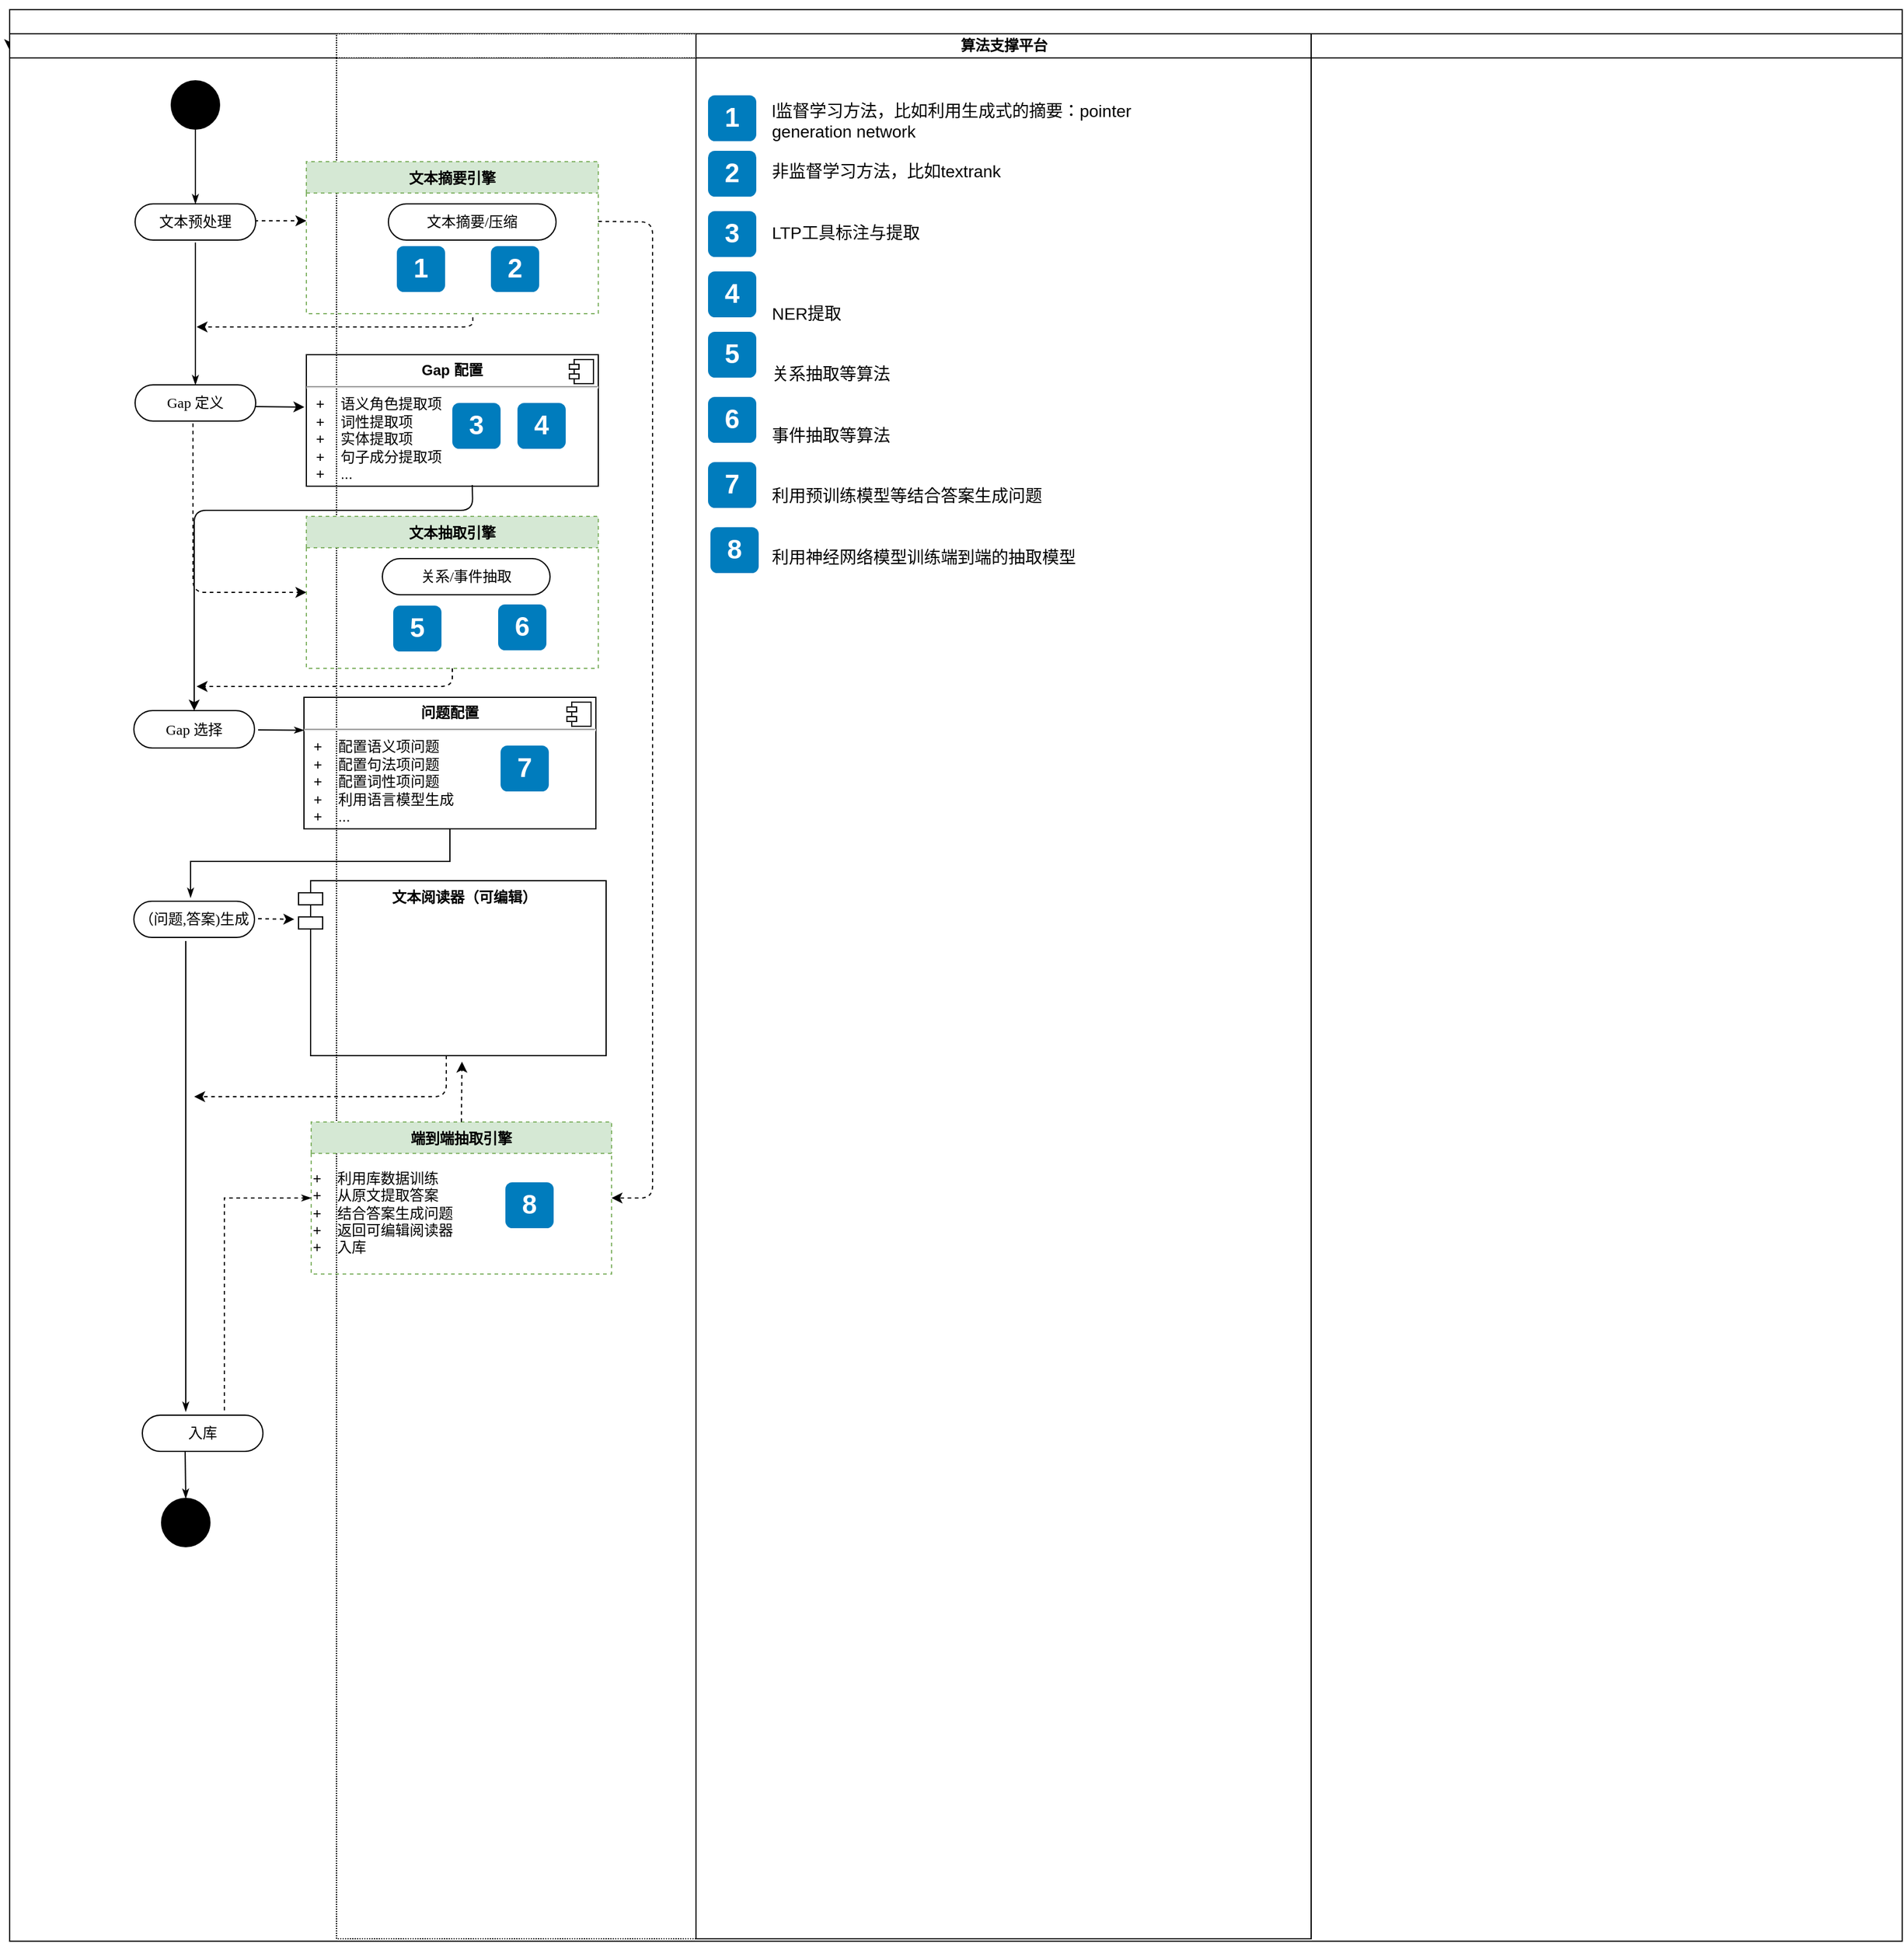 <mxfile version="13.8.1" type="github">
  <diagram name="Page-1" id="0783ab3e-0a74-02c8-0abd-f7b4e66b4bec">
    <mxGraphModel dx="1632" dy="1537" grid="0" gridSize="10" guides="1" tooltips="1" connect="1" arrows="1" fold="1" page="1" pageScale="1" pageWidth="850" pageHeight="1100" background="#ffffff" math="0" shadow="0">
      <root>
        <mxCell id="0" />
        <mxCell id="1" parent="0" />
        <mxCell id="EHw5fTGMVFigAya_iY1D-30" style="edgeStyle=orthogonalEdgeStyle;rounded=0;orthogonalLoop=1;jettySize=auto;html=1;exitX=0.5;exitY=0;exitDx=0;exitDy=0;entryX=0.5;entryY=0.007;entryDx=0;entryDy=0;entryPerimeter=0;" parent="1" source="1c1d494c118603dd-1" target="1c1d494c118603dd-1" edge="1">
          <mxGeometry relative="1" as="geometry" />
        </mxCell>
        <mxCell id="F5PiqvwF1I0bkjG4wA5f-26" value="" style="endArrow=classic;html=1;dashed=1;" parent="1" edge="1">
          <mxGeometry width="50" height="50" relative="1" as="geometry">
            <mxPoint x="100" y="168" as="sourcePoint" />
            <mxPoint x="143" y="168" as="targetPoint" />
          </mxGeometry>
        </mxCell>
        <mxCell id="F5PiqvwF1I0bkjG4wA5f-34" value="&lt;br&gt;&lt;br&gt;&lt;br&gt;" style="text;html=1;align=center;verticalAlign=middle;resizable=0;points=[];autosize=1;" parent="1" vertex="1">
          <mxGeometry x="175" y="134" width="10" height="46" as="geometry" />
        </mxCell>
        <mxCell id="1c1d494c118603dd-1" value="" style="swimlane;html=1;childLayout=stackLayout;startSize=20;rounded=0;shadow=0;comic=0;labelBackgroundColor=none;strokeWidth=1;fontFamily=Verdana;fontSize=12;align=center;" parent="1" vertex="1">
          <mxGeometry x="-103" y="-7" width="1569" height="1601" as="geometry" />
        </mxCell>
        <mxCell id="EHw5fTGMVFigAya_iY1D-39" style="edgeStyle=orthogonalEdgeStyle;rounded=0;orthogonalLoop=1;jettySize=auto;html=1;exitX=0;exitY=0;exitDx=0;exitDy=0;entryX=0;entryY=0.021;entryDx=0;entryDy=0;entryPerimeter=0;" parent="1c1d494c118603dd-1" source="1c1d494c118603dd-2" target="1c1d494c118603dd-1" edge="1">
          <mxGeometry relative="1" as="geometry" />
        </mxCell>
        <mxCell id="1c1d494c118603dd-2" value="文本结构化平台" style="swimlane;html=1;startSize=20;" parent="1c1d494c118603dd-1" vertex="1">
          <mxGeometry y="20" width="1569" height="1581" as="geometry" />
        </mxCell>
        <mxCell id="1c1d494c118603dd-35" style="edgeStyle=none;rounded=0;html=1;labelBackgroundColor=none;startArrow=none;startFill=0;startSize=5;endArrow=classicThin;endFill=1;endSize=5;jettySize=auto;orthogonalLoop=1;strokeWidth=1;fontFamily=Verdana;fontSize=12" parent="1c1d494c118603dd-2" edge="1">
          <mxGeometry relative="1" as="geometry">
            <mxPoint x="187" y="392" as="sourcePoint" />
            <mxPoint x="187" y="392" as="targetPoint" />
          </mxGeometry>
        </mxCell>
        <mxCell id="F5PiqvwF1I0bkjG4wA5f-38" style="edgeStyle=none;rounded=0;html=1;labelBackgroundColor=none;startArrow=none;startFill=0;startSize=5;endArrow=classicThin;endFill=1;endSize=5;jettySize=auto;orthogonalLoop=1;strokeWidth=1;fontFamily=Verdana;fontSize=12;entryX=0;entryY=0.25;entryDx=0;entryDy=0;" parent="1c1d494c118603dd-2" target="F5PiqvwF1I0bkjG4wA5f-57" edge="1">
          <mxGeometry relative="1" as="geometry">
            <mxPoint x="206" y="577" as="sourcePoint" />
            <mxPoint x="150" y="714" as="targetPoint" />
          </mxGeometry>
        </mxCell>
        <mxCell id="F5PiqvwF1I0bkjG4wA5f-110" style="edgeStyle=none;rounded=0;html=1;labelBackgroundColor=none;startArrow=none;startFill=0;startSize=5;endArrow=classicThin;endFill=1;endSize=5;jettySize=auto;orthogonalLoop=1;strokeWidth=1;fontFamily=Verdana;fontSize=12;" parent="1c1d494c118603dd-2" edge="1">
          <mxGeometry relative="1" as="geometry">
            <mxPoint x="146" y="752" as="sourcePoint" />
            <mxPoint x="146" y="1142" as="targetPoint" />
          </mxGeometry>
        </mxCell>
        <mxCell id="bYrGt1ff7ja5RZAzN5GY-6" style="edgeStyle=none;rounded=0;html=1;labelBackgroundColor=none;startArrow=none;startFill=0;startSize=5;endArrow=classicThin;endFill=1;endSize=5;jettySize=auto;orthogonalLoop=1;strokeWidth=1;fontFamily=Verdana;fontSize=12;exitX=0.5;exitY=1;exitDx=0;exitDy=0;" edge="1" parent="1c1d494c118603dd-2">
          <mxGeometry relative="1" as="geometry">
            <mxPoint x="145.5" y="1175" as="sourcePoint" />
            <mxPoint x="146" y="1214" as="targetPoint" />
          </mxGeometry>
        </mxCell>
        <mxCell id="F5PiqvwF1I0bkjG4wA5f-95" value="" style="ellipse;whiteSpace=wrap;html=1;rounded=0;shadow=0;comic=0;labelBackgroundColor=none;strokeWidth=1;fillColor=#000000;fontFamily=Verdana;fontSize=12;align=center;" parent="1c1d494c118603dd-2" vertex="1">
          <mxGeometry x="126" y="1214" width="40" height="40" as="geometry" />
        </mxCell>
        <mxCell id="F5PiqvwF1I0bkjG4wA5f-4" value="" style="ellipse;whiteSpace=wrap;html=1;rounded=0;shadow=0;comic=0;labelBackgroundColor=none;strokeWidth=1;fillColor=#000000;fontFamily=Verdana;fontSize=12;align=center;" parent="1c1d494c118603dd-2" vertex="1">
          <mxGeometry x="134" y="39" width="40" height="40" as="geometry" />
        </mxCell>
        <mxCell id="F5PiqvwF1I0bkjG4wA5f-6" style="edgeStyle=none;rounded=0;html=1;labelBackgroundColor=none;startArrow=none;startFill=0;startSize=5;endArrow=classicThin;endFill=1;endSize=5;jettySize=auto;orthogonalLoop=1;strokeWidth=1;fontFamily=Verdana;fontSize=12;entryX=0.5;entryY=0;entryDx=0;entryDy=0;exitX=0.5;exitY=1;exitDx=0;exitDy=0;" parent="1c1d494c118603dd-2" source="F5PiqvwF1I0bkjG4wA5f-4" target="F5PiqvwF1I0bkjG4wA5f-5" edge="1">
          <mxGeometry relative="1" as="geometry">
            <mxPoint x="342" y="749" as="sourcePoint" />
            <mxPoint x="342" y="717" as="targetPoint" />
          </mxGeometry>
        </mxCell>
        <mxCell id="F5PiqvwF1I0bkjG4wA5f-5" value="文本预处理" style="rounded=1;whiteSpace=wrap;html=1;shadow=0;comic=0;labelBackgroundColor=none;strokeWidth=1;fontFamily=Verdana;fontSize=12;align=center;arcSize=50;" parent="1c1d494c118603dd-2" vertex="1">
          <mxGeometry x="104" y="141" width="100" height="30" as="geometry" />
        </mxCell>
        <mxCell id="F5PiqvwF1I0bkjG4wA5f-27" value="" style="endArrow=classic;html=1;dashed=1;" parent="1c1d494c118603dd-2" edge="1">
          <mxGeometry width="50" height="50" relative="1" as="geometry">
            <mxPoint x="384" y="235" as="sourcePoint" />
            <mxPoint x="155" y="243" as="targetPoint" />
            <Array as="points">
              <mxPoint x="384" y="243" />
            </Array>
          </mxGeometry>
        </mxCell>
        <mxCell id="F5PiqvwF1I0bkjG4wA5f-36" style="edgeStyle=none;rounded=0;html=1;labelBackgroundColor=none;startArrow=none;startFill=0;startSize=5;endArrow=classicThin;endFill=1;endSize=5;jettySize=auto;orthogonalLoop=1;strokeWidth=1;fontFamily=Verdana;fontSize=12;entryX=0.5;entryY=0;entryDx=0;entryDy=0;" parent="1c1d494c118603dd-2" target="F5PiqvwF1I0bkjG4wA5f-28" edge="1">
          <mxGeometry relative="1" as="geometry">
            <mxPoint x="154" y="173" as="sourcePoint" />
            <mxPoint x="153.5" y="265" as="targetPoint" />
          </mxGeometry>
        </mxCell>
        <mxCell id="F5PiqvwF1I0bkjG4wA5f-47" value="" style="endArrow=classic;html=1;exitX=0.5;exitY=1;exitDx=0;exitDy=0;entryX=0.5;entryY=0;entryDx=0;entryDy=0;" parent="1c1d494c118603dd-2" target="F5PiqvwF1I0bkjG4wA5f-37" edge="1">
          <mxGeometry width="50" height="50" relative="1" as="geometry">
            <mxPoint x="383.5" y="374" as="sourcePoint" />
            <mxPoint x="153" y="415" as="targetPoint" />
            <Array as="points">
              <mxPoint x="384" y="395" />
              <mxPoint x="153" y="395" />
            </Array>
          </mxGeometry>
        </mxCell>
        <mxCell id="F5PiqvwF1I0bkjG4wA5f-37" value="Gap 选择" style="rounded=1;whiteSpace=wrap;html=1;shadow=0;comic=0;labelBackgroundColor=none;strokeWidth=1;fontFamily=Verdana;fontSize=12;align=center;arcSize=50;" parent="1c1d494c118603dd-2" vertex="1">
          <mxGeometry x="103" y="561" width="100" height="31" as="geometry" />
        </mxCell>
        <mxCell id="F5PiqvwF1I0bkjG4wA5f-54" value="" style="endArrow=classic;html=1;entryX=0;entryY=0.5;entryDx=0;entryDy=0;dashed=1;" parent="1c1d494c118603dd-2" target="F5PiqvwF1I0bkjG4wA5f-49" edge="1">
          <mxGeometry width="50" height="50" relative="1" as="geometry">
            <mxPoint x="152" y="323" as="sourcePoint" />
            <mxPoint x="263" y="323" as="targetPoint" />
            <Array as="points">
              <mxPoint x="152" y="463" />
            </Array>
          </mxGeometry>
        </mxCell>
        <mxCell id="F5PiqvwF1I0bkjG4wA5f-48" value="（问题,答案)生成" style="rounded=1;whiteSpace=wrap;html=1;shadow=0;comic=0;labelBackgroundColor=none;strokeWidth=1;fontFamily=Verdana;fontSize=12;align=center;arcSize=50;" parent="1c1d494c118603dd-2" vertex="1">
          <mxGeometry x="103" y="719" width="100" height="30" as="geometry" />
        </mxCell>
        <mxCell id="F5PiqvwF1I0bkjG4wA5f-100" value="" style="endArrow=classic;html=1;dashed=1;" parent="1c1d494c118603dd-2" edge="1">
          <mxGeometry width="50" height="50" relative="1" as="geometry">
            <mxPoint x="206" y="733.5" as="sourcePoint" />
            <mxPoint x="236" y="734" as="targetPoint" />
          </mxGeometry>
        </mxCell>
        <mxCell id="1c1d494c118603dd-3" value="" style="swimlane;html=1;startSize=20;dashed=1;dashPattern=1 1;" parent="1c1d494c118603dd-2" vertex="1">
          <mxGeometry x="271" width="808" height="1579" as="geometry" />
        </mxCell>
        <mxCell id="F5PiqvwF1I0bkjG4wA5f-46" value="" style="endArrow=classic;html=1;entryX=-0.007;entryY=0.398;entryDx=0;entryDy=0;entryPerimeter=0;" parent="1c1d494c118603dd-3" target="F5PiqvwF1I0bkjG4wA5f-42" edge="1">
          <mxGeometry width="50" height="50" relative="1" as="geometry">
            <mxPoint x="-68" y="309" as="sourcePoint" />
            <mxPoint x="43" y="309" as="targetPoint" />
          </mxGeometry>
        </mxCell>
        <mxCell id="F5PiqvwF1I0bkjG4wA5f-96" value="文本阅读器（可编辑）" style="shape=module;align=left;spacingLeft=20;align=center;verticalAlign=top;fillColor=none;fontStyle=1" parent="1c1d494c118603dd-3" vertex="1">
          <mxGeometry x="-31.5" y="702" width="255" height="145" as="geometry" />
        </mxCell>
        <mxCell id="F5PiqvwF1I0bkjG4wA5f-30" value="文本摘要引擎" style="swimlane;fontStyle=1;childLayout=stackLayout;horizontal=1;startSize=26;fillColor=#d5e8d4;horizontalStack=0;resizeParent=1;resizeParentMax=0;resizeLast=0;collapsible=1;marginBottom=0;dashed=1;strokeColor=#82b366;" parent="1c1d494c118603dd-3" vertex="1">
          <mxGeometry x="-25" y="106" width="242" height="126" as="geometry" />
        </mxCell>
        <mxCell id="F5PiqvwF1I0bkjG4wA5f-22" value="1" style="rounded=1;whiteSpace=wrap;html=1;fillColor=#007CBD;strokeColor=none;fontColor=#FFFFFF;fontStyle=1;fontSize=22;labelBackgroundColor=none;" parent="1c1d494c118603dd-3" vertex="1">
          <mxGeometry x="50" y="176" width="40" height="38" as="geometry" />
        </mxCell>
        <mxCell id="F5PiqvwF1I0bkjG4wA5f-42" value="&lt;p style=&quot;margin: 0px ; margin-top: 6px ; text-align: center&quot;&gt;&lt;b&gt;Gap 配置&lt;/b&gt;&lt;/p&gt;&lt;hr&gt;&lt;p style=&quot;margin: 0px ; margin-left: 8px&quot;&gt;+&amp;nbsp; &amp;nbsp; 语义角色提取项&lt;br&gt;+&amp;nbsp; &amp;nbsp; 词性提取项&lt;/p&gt;&lt;p style=&quot;margin: 0px ; margin-left: 8px&quot;&gt;+&amp;nbsp; &amp;nbsp; 实体提取项&lt;/p&gt;&lt;p style=&quot;margin: 0px ; margin-left: 8px&quot;&gt;+&amp;nbsp; &amp;nbsp; 句子成分提取项&lt;/p&gt;&lt;p style=&quot;margin: 0px ; margin-left: 8px&quot;&gt;+&amp;nbsp; &amp;nbsp; ...&lt;/p&gt;&lt;p style=&quot;margin: 0px ; margin-left: 8px&quot;&gt;&lt;br&gt;&lt;/p&gt;" style="align=left;overflow=fill;html=1;dropTarget=0;fillColor=none;" parent="1c1d494c118603dd-3" vertex="1">
          <mxGeometry x="-25" y="266" width="242" height="109" as="geometry" />
        </mxCell>
        <mxCell id="F5PiqvwF1I0bkjG4wA5f-43" value="" style="shape=component;jettyWidth=8;jettyHeight=4;" parent="F5PiqvwF1I0bkjG4wA5f-42" vertex="1">
          <mxGeometry x="1" width="20" height="20" relative="1" as="geometry">
            <mxPoint x="-24" y="4" as="offset" />
          </mxGeometry>
        </mxCell>
        <mxCell id="F5PiqvwF1I0bkjG4wA5f-101" value="" style="endArrow=classic;html=1;dashed=1;" parent="1c1d494c118603dd-3" edge="1">
          <mxGeometry width="50" height="50" relative="1" as="geometry">
            <mxPoint x="91" y="847" as="sourcePoint" />
            <mxPoint x="-118" y="881" as="targetPoint" />
            <Array as="points">
              <mxPoint x="91" y="881" />
            </Array>
          </mxGeometry>
        </mxCell>
        <mxCell id="F5PiqvwF1I0bkjG4wA5f-7" value="文本摘要/压缩" style="rounded=1;whiteSpace=wrap;html=1;shadow=0;comic=0;labelBackgroundColor=none;strokeWidth=1;fontFamily=Verdana;fontSize=12;align=center;arcSize=50;" parent="1c1d494c118603dd-3" vertex="1">
          <mxGeometry x="43" y="141" width="139" height="30" as="geometry" />
        </mxCell>
        <mxCell id="F5PiqvwF1I0bkjG4wA5f-44" value="3" style="rounded=1;whiteSpace=wrap;html=1;fillColor=#007CBD;strokeColor=none;fontColor=#FFFFFF;fontStyle=1;fontSize=22;labelBackgroundColor=none;" parent="1c1d494c118603dd-3" vertex="1">
          <mxGeometry x="96" y="306" width="40" height="38" as="geometry" />
        </mxCell>
        <mxCell id="F5PiqvwF1I0bkjG4wA5f-57" value="&lt;p style=&quot;margin: 0px ; margin-top: 6px ; text-align: center&quot;&gt;&lt;b&gt;问题配置&lt;/b&gt;&lt;/p&gt;&lt;hr&gt;&lt;p style=&quot;margin: 0px ; margin-left: 8px&quot;&gt;+&amp;nbsp; &amp;nbsp; 配置语义项问题&lt;br&gt;+&amp;nbsp; &amp;nbsp; 配置句法项问题&lt;/p&gt;&lt;p style=&quot;margin: 0px ; margin-left: 8px&quot;&gt;+&amp;nbsp; &amp;nbsp; 配置词性项问题&lt;/p&gt;&lt;p style=&quot;margin: 0px ; margin-left: 8px&quot;&gt;+&amp;nbsp; &amp;nbsp; 利用语言模型生成&lt;/p&gt;&lt;p style=&quot;margin: 0px ; margin-left: 8px&quot;&gt;+&amp;nbsp; &amp;nbsp; ...&lt;/p&gt;&lt;p style=&quot;margin: 0px ; margin-left: 8px&quot;&gt;&lt;br&gt;&lt;/p&gt;" style="align=left;overflow=fill;html=1;dropTarget=0;fillColor=none;" parent="1c1d494c118603dd-3" vertex="1">
          <mxGeometry x="-27" y="550" width="242" height="109" as="geometry" />
        </mxCell>
        <mxCell id="F5PiqvwF1I0bkjG4wA5f-58" value="" style="shape=component;jettyWidth=8;jettyHeight=4;" parent="F5PiqvwF1I0bkjG4wA5f-57" vertex="1">
          <mxGeometry x="1" width="20" height="20" relative="1" as="geometry">
            <mxPoint x="-24" y="4" as="offset" />
          </mxGeometry>
        </mxCell>
        <mxCell id="F5PiqvwF1I0bkjG4wA5f-23" value="2" style="rounded=1;whiteSpace=wrap;html=1;fillColor=#007CBD;strokeColor=none;fontColor=#FFFFFF;fontStyle=1;fontSize=22;labelBackgroundColor=none;" parent="1c1d494c118603dd-3" vertex="1">
          <mxGeometry x="128" y="176" width="40" height="38" as="geometry" />
        </mxCell>
        <mxCell id="F5PiqvwF1I0bkjG4wA5f-59" value="7" style="rounded=1;whiteSpace=wrap;html=1;fillColor=#007CBD;strokeColor=none;fontColor=#FFFFFF;fontStyle=1;fontSize=22;labelBackgroundColor=none;" parent="1c1d494c118603dd-3" vertex="1">
          <mxGeometry x="136" y="590" width="40" height="38" as="geometry" />
        </mxCell>
        <mxCell id="F5PiqvwF1I0bkjG4wA5f-45" value="4" style="rounded=1;whiteSpace=wrap;html=1;fillColor=#007CBD;strokeColor=none;fontColor=#FFFFFF;fontStyle=1;fontSize=22;labelBackgroundColor=none;" parent="1c1d494c118603dd-3" vertex="1">
          <mxGeometry x="150" y="306" width="40" height="38" as="geometry" />
        </mxCell>
        <mxCell id="F5PiqvwF1I0bkjG4wA5f-49" value="文本抽取引擎" style="swimlane;fontStyle=1;childLayout=stackLayout;horizontal=1;startSize=26;fillColor=#d5e8d4;horizontalStack=0;resizeParent=1;resizeParentMax=0;resizeLast=0;collapsible=1;marginBottom=0;dashed=1;strokeColor=#82b366;" parent="1c1d494c118603dd-3" vertex="1">
          <mxGeometry x="-25" y="400" width="242" height="126" as="geometry" />
        </mxCell>
        <mxCell id="F5PiqvwF1I0bkjG4wA5f-53" value="" style="endArrow=classic;html=1;dashed=1;exitX=0.5;exitY=1;exitDx=0;exitDy=0;" parent="F5PiqvwF1I0bkjG4wA5f-49" source="F5PiqvwF1I0bkjG4wA5f-49" edge="1">
          <mxGeometry width="50" height="50" relative="1" as="geometry">
            <mxPoint x="-3" y="76" as="sourcePoint" />
            <mxPoint x="-91" y="141" as="targetPoint" />
            <Array as="points">
              <mxPoint x="121" y="141" />
            </Array>
          </mxGeometry>
        </mxCell>
        <mxCell id="F5PiqvwF1I0bkjG4wA5f-52" value="关系/事件抽取" style="rounded=1;whiteSpace=wrap;html=1;shadow=0;comic=0;labelBackgroundColor=none;strokeWidth=1;fontFamily=Verdana;fontSize=12;align=center;arcSize=50;" parent="1c1d494c118603dd-3" vertex="1">
          <mxGeometry x="38" y="435" width="139" height="30" as="geometry" />
        </mxCell>
        <mxCell id="F5PiqvwF1I0bkjG4wA5f-55" value="5" style="rounded=1;whiteSpace=wrap;html=1;fillColor=#007CBD;strokeColor=none;fontColor=#FFFFFF;fontStyle=1;fontSize=22;labelBackgroundColor=none;" parent="1c1d494c118603dd-3" vertex="1">
          <mxGeometry x="47" y="474" width="40" height="38" as="geometry" />
        </mxCell>
        <mxCell id="bYrGt1ff7ja5RZAzN5GY-1" value="" style="endArrow=classic;html=1;dashed=1;entryX=1;entryY=0.5;entryDx=0;entryDy=0;" edge="1" parent="1c1d494c118603dd-3" target="F5PiqvwF1I0bkjG4wA5f-107">
          <mxGeometry width="50" height="50" relative="1" as="geometry">
            <mxPoint x="217" y="155.5" as="sourcePoint" />
            <mxPoint x="260" y="155.5" as="targetPoint" />
            <Array as="points">
              <mxPoint x="262" y="156" />
              <mxPoint x="262" y="384" />
              <mxPoint x="262" y="965" />
            </Array>
          </mxGeometry>
        </mxCell>
        <mxCell id="bYrGt1ff7ja5RZAzN5GY-4" value="8" style="rounded=1;whiteSpace=wrap;html=1;fillColor=#007CBD;strokeColor=none;fontColor=#FFFFFF;fontStyle=1;fontSize=22;labelBackgroundColor=none;" vertex="1" parent="1c1d494c118603dd-3">
          <mxGeometry x="140" y="952" width="40" height="38" as="geometry" />
        </mxCell>
        <mxCell id="1c1d494c118603dd-4" value="算法支撑平台" style="swimlane;html=1;startSize=20;" parent="1c1d494c118603dd-3" vertex="1">
          <mxGeometry x="298" width="510" height="1579" as="geometry" />
        </mxCell>
        <mxCell id="F5PiqvwF1I0bkjG4wA5f-105" value="7" style="rounded=1;whiteSpace=wrap;html=1;fillColor=#007CBD;strokeColor=none;fontColor=#FFFFFF;fontStyle=1;fontSize=22;labelBackgroundColor=none;" parent="1c1d494c118603dd-4" vertex="1">
          <mxGeometry x="10" y="355" width="40" height="38" as="geometry" />
        </mxCell>
        <mxCell id="F5PiqvwF1I0bkjG4wA5f-102" value="4" style="rounded=1;whiteSpace=wrap;html=1;fillColor=#007CBD;strokeColor=none;fontColor=#FFFFFF;fontStyle=1;fontSize=22;labelBackgroundColor=none;" parent="1c1d494c118603dd-4" vertex="1">
          <mxGeometry x="10" y="197" width="40" height="38" as="geometry" />
        </mxCell>
        <mxCell id="F5PiqvwF1I0bkjG4wA5f-16" value="1" style="rounded=1;whiteSpace=wrap;html=1;fillColor=#007CBD;strokeColor=none;fontColor=#FFFFFF;fontStyle=1;fontSize=22;labelBackgroundColor=none;" parent="1c1d494c118603dd-4" vertex="1">
          <mxGeometry x="10" y="51" width="40" height="38" as="geometry" />
        </mxCell>
        <mxCell id="F5PiqvwF1I0bkjG4wA5f-20" value="2" style="rounded=1;whiteSpace=wrap;html=1;fillColor=#007CBD;strokeColor=none;fontColor=#FFFFFF;fontStyle=1;fontSize=22;labelBackgroundColor=none;" parent="1c1d494c118603dd-4" vertex="1">
          <mxGeometry x="10" y="97" width="40" height="38" as="geometry" />
        </mxCell>
        <mxCell id="F5PiqvwF1I0bkjG4wA5f-25" value="3" style="rounded=1;whiteSpace=wrap;html=1;fillColor=#007CBD;strokeColor=none;fontColor=#FFFFFF;fontStyle=1;fontSize=22;labelBackgroundColor=none;" parent="1c1d494c118603dd-4" vertex="1">
          <mxGeometry x="10" y="147" width="40" height="38" as="geometry" />
        </mxCell>
        <mxCell id="F5PiqvwF1I0bkjG4wA5f-103" value="5" style="rounded=1;whiteSpace=wrap;html=1;fillColor=#007CBD;strokeColor=none;fontColor=#FFFFFF;fontStyle=1;fontSize=22;labelBackgroundColor=none;" parent="1c1d494c118603dd-4" vertex="1">
          <mxGeometry x="10" y="247" width="40" height="38" as="geometry" />
        </mxCell>
        <mxCell id="F5PiqvwF1I0bkjG4wA5f-104" value="6" style="rounded=1;whiteSpace=wrap;html=1;fillColor=#007CBD;strokeColor=none;fontColor=#FFFFFF;fontStyle=1;fontSize=22;labelBackgroundColor=none;" parent="1c1d494c118603dd-4" vertex="1">
          <mxGeometry x="10" y="301" width="40" height="38" as="geometry" />
        </mxCell>
        <mxCell id="bYrGt1ff7ja5RZAzN5GY-5" value="8" style="rounded=1;whiteSpace=wrap;html=1;fillColor=#007CBD;strokeColor=none;fontColor=#FFFFFF;fontStyle=1;fontSize=22;labelBackgroundColor=none;" vertex="1" parent="1c1d494c118603dd-4">
          <mxGeometry x="12" y="409" width="40" height="38" as="geometry" />
        </mxCell>
        <mxCell id="F5PiqvwF1I0bkjG4wA5f-18" value="l监督学习方法，比如利用生成式的摘要：pointer generation network&lt;br&gt;&lt;br&gt;非监督学习方法，比如textrank&lt;br&gt;&lt;br&gt;&lt;br&gt;LTP工具标注与提取&lt;br&gt;&lt;br&gt;&lt;br&gt;&lt;br&gt;NER提取&lt;br&gt;&lt;br&gt;&lt;br&gt;关系抽取等算法&lt;br&gt;&lt;br&gt;&lt;br&gt;事件抽取等算法&lt;br&gt;&lt;br&gt;&lt;br&gt;利用预训练模型等结合答案生成问题&lt;br&gt;&lt;br&gt;&lt;br&gt;利用神经网络模型训练端到端的抽取模型" style="text;html=1;align=left;verticalAlign=top;spacingTop=-4;fontSize=14;labelBackgroundColor=none;whiteSpace=wrap;" parent="1c1d494c118603dd-4" vertex="1">
          <mxGeometry x="61" y="53" width="304" height="470" as="geometry" />
        </mxCell>
        <mxCell id="F5PiqvwF1I0bkjG4wA5f-107" value="端到端抽取引擎" style="swimlane;fontStyle=1;childLayout=stackLayout;horizontal=1;startSize=26;fillColor=#d5e8d4;horizontalStack=0;resizeParent=1;resizeParentMax=0;resizeLast=0;collapsible=1;marginBottom=0;dashed=1;strokeColor=#82b366;" parent="1c1d494c118603dd-3" vertex="1">
          <mxGeometry x="-21" y="902" width="249" height="126" as="geometry" />
        </mxCell>
        <mxCell id="F5PiqvwF1I0bkjG4wA5f-97" value="入库" style="rounded=1;whiteSpace=wrap;html=1;shadow=0;comic=0;labelBackgroundColor=none;strokeWidth=1;fontFamily=Verdana;fontSize=12;align=center;arcSize=50;" parent="1c1d494c118603dd-2" vertex="1">
          <mxGeometry x="110" y="1145" width="100" height="30" as="geometry" />
        </mxCell>
        <mxCell id="F5PiqvwF1I0bkjG4wA5f-28" value="Gap 定义" style="rounded=1;whiteSpace=wrap;html=1;shadow=0;comic=0;labelBackgroundColor=none;strokeWidth=1;fontFamily=Verdana;fontSize=12;align=center;arcSize=50;" parent="1" vertex="1">
          <mxGeometry x="1" y="304" width="100" height="30" as="geometry" />
        </mxCell>
        <mxCell id="F5PiqvwF1I0bkjG4wA5f-56" value="6" style="rounded=1;whiteSpace=wrap;html=1;fillColor=#007CBD;strokeColor=none;fontColor=#FFFFFF;fontStyle=1;fontSize=22;labelBackgroundColor=none;" parent="1" vertex="1">
          <mxGeometry x="302" y="486" width="40" height="38" as="geometry" />
        </mxCell>
        <mxCell id="F5PiqvwF1I0bkjG4wA5f-60" style="edgeStyle=none;rounded=0;html=1;labelBackgroundColor=none;startArrow=none;startFill=0;startSize=5;endArrow=classicThin;endFill=1;endSize=5;jettySize=auto;orthogonalLoop=1;strokeWidth=1;fontFamily=Verdana;fontSize=12;exitX=0.5;exitY=1;exitDx=0;exitDy=0;" parent="1" source="F5PiqvwF1I0bkjG4wA5f-57" edge="1">
          <mxGeometry relative="1" as="geometry">
            <mxPoint x="113" y="599" as="sourcePoint" />
            <mxPoint x="47" y="729" as="targetPoint" />
            <Array as="points">
              <mxPoint x="262" y="699" />
              <mxPoint x="47" y="699" />
            </Array>
          </mxGeometry>
        </mxCell>
        <mxCell id="F5PiqvwF1I0bkjG4wA5f-111" style="edgeStyle=none;rounded=0;html=1;labelBackgroundColor=none;startArrow=none;startFill=0;startSize=5;endArrow=classicThin;endFill=1;endSize=5;jettySize=auto;orthogonalLoop=1;strokeWidth=1;fontFamily=Verdana;fontSize=12;entryX=0;entryY=0.5;entryDx=0;entryDy=0;dashed=1;" parent="1" target="F5PiqvwF1I0bkjG4wA5f-107" edge="1">
          <mxGeometry relative="1" as="geometry">
            <mxPoint x="75" y="1154" as="sourcePoint" />
            <mxPoint x="47" y="1299" as="targetPoint" />
            <Array as="points">
              <mxPoint x="75" y="978" />
            </Array>
          </mxGeometry>
        </mxCell>
        <mxCell id="bYrGt1ff7ja5RZAzN5GY-2" value="" style="endArrow=classic;html=1;dashed=1;exitX=0.5;exitY=0;exitDx=0;exitDy=0;" edge="1" parent="1" source="F5PiqvwF1I0bkjG4wA5f-107">
          <mxGeometry width="50" height="50" relative="1" as="geometry">
            <mxPoint x="113" y="822.5" as="sourcePoint" />
            <mxPoint x="272" y="865" as="targetPoint" />
          </mxGeometry>
        </mxCell>
        <mxCell id="bYrGt1ff7ja5RZAzN5GY-3" value="&lt;p style=&quot;text-align: left ; margin: 0px 0px 0px 8px&quot;&gt;&lt;br&gt;&lt;/p&gt;&lt;p style=&quot;text-align: left ; margin: 0px 0px 0px 8px&quot;&gt;&lt;br&gt;&lt;/p&gt;&lt;p style=&quot;text-align: left ; margin: 0px 0px 0px 8px&quot;&gt;+&amp;nbsp; &amp;nbsp; 利用库数据训练&lt;br&gt;+&amp;nbsp; &amp;nbsp; 从原文提取答案&lt;/p&gt;&lt;p style=&quot;text-align: left ; margin: 0px 0px 0px 8px&quot;&gt;+&amp;nbsp; &amp;nbsp; 结合答案生成问题&lt;/p&gt;&lt;p style=&quot;text-align: left ; margin: 0px 0px 0px 8px&quot;&gt;+&amp;nbsp; &amp;nbsp; 返回可编辑阅读器&lt;/p&gt;&lt;p style=&quot;text-align: left ; margin: 0px 0px 0px 8px&quot;&gt;+&amp;nbsp; &amp;nbsp; 入库&lt;/p&gt;" style="text;html=1;align=center;verticalAlign=middle;resizable=0;points=[];autosize=1;" vertex="1" parent="1">
          <mxGeometry x="134" y="925" width="135" height="102" as="geometry" />
        </mxCell>
      </root>
    </mxGraphModel>
  </diagram>
</mxfile>

